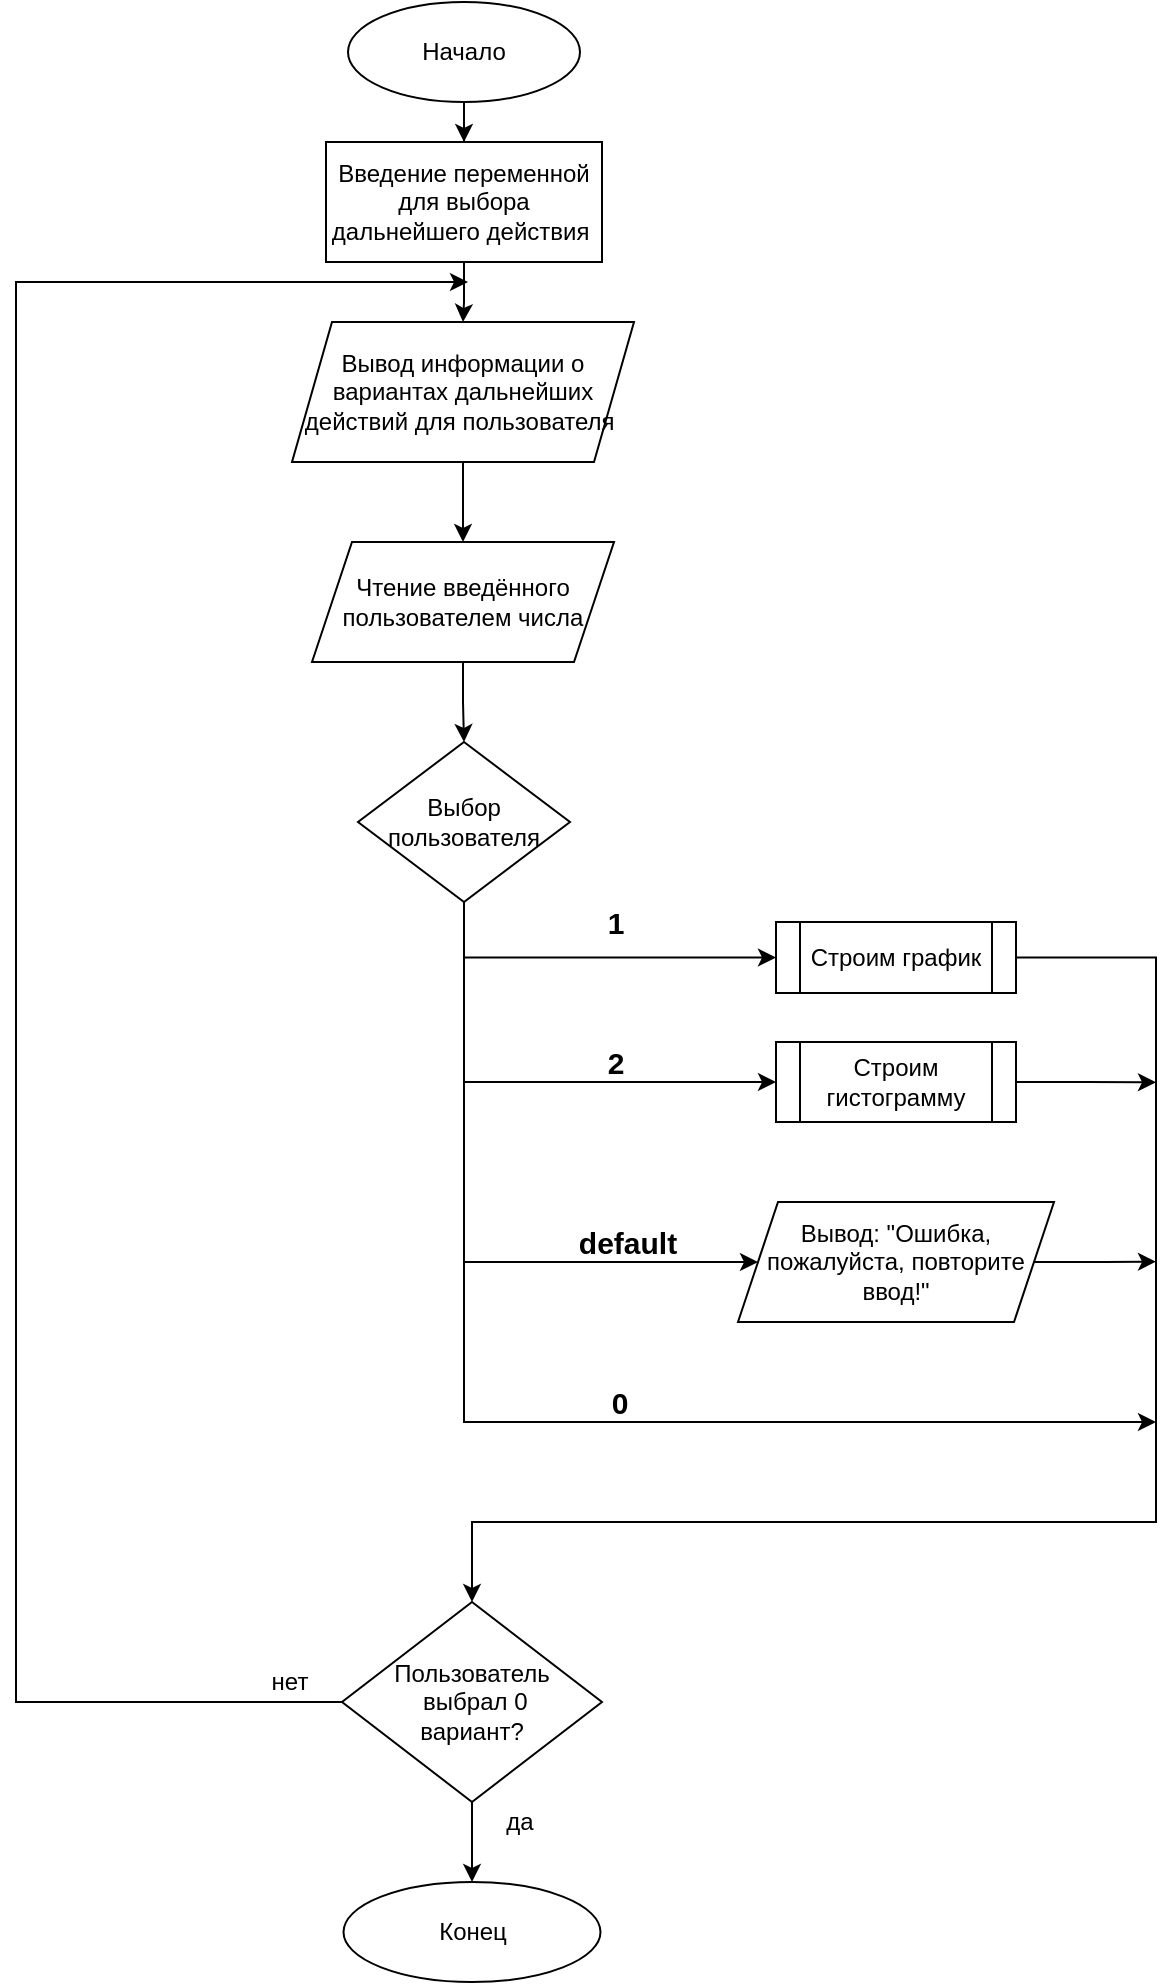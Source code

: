 <mxfile version="14.1.8" type="device" pages="6"><diagram id="IeWS52FwlsB363FvRsKX" name="Main"><mxGraphModel dx="621" dy="461" grid="1" gridSize="10" guides="1" tooltips="1" connect="1" arrows="1" fold="1" page="1" pageScale="1" pageWidth="827" pageHeight="1169" math="0" shadow="0"><root><mxCell id="0"/><mxCell id="1" parent="0"/><mxCell id="RWAlxut9dfobYp3LVIFo-3" value="" style="edgeStyle=orthogonalEdgeStyle;rounded=0;orthogonalLoop=1;jettySize=auto;html=1;" parent="1" source="RWAlxut9dfobYp3LVIFo-1" target="RWAlxut9dfobYp3LVIFo-2" edge="1"><mxGeometry relative="1" as="geometry"/></mxCell><mxCell id="RWAlxut9dfobYp3LVIFo-1" value="Начало" style="ellipse;whiteSpace=wrap;html=1;" parent="1" vertex="1"><mxGeometry x="356" width="116" height="50" as="geometry"/></mxCell><mxCell id="RWAlxut9dfobYp3LVIFo-5" value="" style="edgeStyle=orthogonalEdgeStyle;rounded=0;orthogonalLoop=1;jettySize=auto;html=1;" parent="1" source="RWAlxut9dfobYp3LVIFo-2" target="RWAlxut9dfobYp3LVIFo-4" edge="1"><mxGeometry relative="1" as="geometry"/></mxCell><mxCell id="RWAlxut9dfobYp3LVIFo-2" value="Введение переменной для выбора дальнейшего действия&amp;nbsp;" style="whiteSpace=wrap;html=1;" parent="1" vertex="1"><mxGeometry x="345" y="70" width="138" height="60" as="geometry"/></mxCell><mxCell id="InG18ZWJbtkFOczXWGUZ-1" style="edgeStyle=orthogonalEdgeStyle;rounded=0;orthogonalLoop=1;jettySize=auto;html=1;exitX=0.5;exitY=1;exitDx=0;exitDy=0;entryX=0.5;entryY=0;entryDx=0;entryDy=0;" edge="1" parent="1" source="RWAlxut9dfobYp3LVIFo-4" target="RWAlxut9dfobYp3LVIFo-6"><mxGeometry relative="1" as="geometry"/></mxCell><mxCell id="RWAlxut9dfobYp3LVIFo-4" value="Вывод информации о вариантах дальнейших действий для пользователя&amp;nbsp;" style="shape=parallelogram;perimeter=parallelogramPerimeter;whiteSpace=wrap;html=1;fixedSize=1;" parent="1" vertex="1"><mxGeometry x="328" y="160" width="171" height="70" as="geometry"/></mxCell><mxCell id="InG18ZWJbtkFOczXWGUZ-9" style="edgeStyle=orthogonalEdgeStyle;rounded=0;orthogonalLoop=1;jettySize=auto;html=1;exitX=0.5;exitY=1;exitDx=0;exitDy=0;entryX=0.5;entryY=0;entryDx=0;entryDy=0;" edge="1" parent="1" source="RWAlxut9dfobYp3LVIFo-6" target="InG18ZWJbtkFOczXWGUZ-2"><mxGeometry relative="1" as="geometry"/></mxCell><mxCell id="RWAlxut9dfobYp3LVIFo-6" value="Чтение введённого пользователем числа" style="shape=parallelogram;perimeter=parallelogramPerimeter;whiteSpace=wrap;html=1;fixedSize=1;" parent="1" vertex="1"><mxGeometry x="338" y="270" width="151" height="60" as="geometry"/></mxCell><mxCell id="InG18ZWJbtkFOczXWGUZ-8" style="edgeStyle=orthogonalEdgeStyle;rounded=0;orthogonalLoop=1;jettySize=auto;html=1;exitX=1;exitY=0.5;exitDx=0;exitDy=0;entryX=0.5;entryY=0;entryDx=0;entryDy=0;" edge="1" parent="1" source="RWAlxut9dfobYp3LVIFo-10" target="RWAlxut9dfobYp3LVIFo-21"><mxGeometry relative="1" as="geometry"><mxPoint x="760" y="540" as="targetPoint"/><Array as="points"><mxPoint x="760" y="478"/><mxPoint x="760" y="760"/><mxPoint x="418" y="760"/></Array></mxGeometry></mxCell><mxCell id="RWAlxut9dfobYp3LVIFo-10" value="Строим график" style="shape=process;whiteSpace=wrap;html=1;backgroundOutline=1;" parent="1" vertex="1"><mxGeometry x="570" y="460" width="120" height="35.5" as="geometry"/></mxCell><mxCell id="InG18ZWJbtkFOczXWGUZ-20" style="edgeStyle=orthogonalEdgeStyle;rounded=0;orthogonalLoop=1;jettySize=auto;html=1;exitX=1;exitY=0.5;exitDx=0;exitDy=0;" edge="1" parent="1" source="RWAlxut9dfobYp3LVIFo-15"><mxGeometry relative="1" as="geometry"><mxPoint x="760" y="540.143" as="targetPoint"/></mxGeometry></mxCell><mxCell id="RWAlxut9dfobYp3LVIFo-15" value="Строим гистограмму" style="shape=process;whiteSpace=wrap;html=1;backgroundOutline=1;" parent="1" vertex="1"><mxGeometry x="570" y="520" width="120" height="40" as="geometry"/></mxCell><mxCell id="InG18ZWJbtkFOczXWGUZ-19" style="edgeStyle=orthogonalEdgeStyle;rounded=0;orthogonalLoop=1;jettySize=auto;html=1;exitX=1;exitY=0.5;exitDx=0;exitDy=0;" edge="1" parent="1" source="RWAlxut9dfobYp3LVIFo-20"><mxGeometry relative="1" as="geometry"><mxPoint x="760" y="629.857" as="targetPoint"/></mxGeometry></mxCell><mxCell id="RWAlxut9dfobYp3LVIFo-20" value="Вывод: &quot;Ошибка, пожалуйста, повторите ввод!&quot;" style="shape=parallelogram;perimeter=parallelogramPerimeter;whiteSpace=wrap;html=1;fixedSize=1;" parent="1" vertex="1"><mxGeometry x="551" y="600" width="158" height="60" as="geometry"/></mxCell><mxCell id="InG18ZWJbtkFOczXWGUZ-13" style="edgeStyle=orthogonalEdgeStyle;rounded=0;orthogonalLoop=1;jettySize=auto;html=1;exitX=0.5;exitY=1;exitDx=0;exitDy=0;entryX=0.5;entryY=0;entryDx=0;entryDy=0;" edge="1" parent="1" source="RWAlxut9dfobYp3LVIFo-21" target="RWAlxut9dfobYp3LVIFo-27"><mxGeometry relative="1" as="geometry"/></mxCell><mxCell id="InG18ZWJbtkFOczXWGUZ-14" style="edgeStyle=orthogonalEdgeStyle;rounded=0;orthogonalLoop=1;jettySize=auto;html=1;exitX=0;exitY=0.5;exitDx=0;exitDy=0;" edge="1" parent="1" source="RWAlxut9dfobYp3LVIFo-21"><mxGeometry relative="1" as="geometry"><mxPoint x="416" y="140" as="targetPoint"/><Array as="points"><mxPoint x="190" y="850"/><mxPoint x="190" y="140"/></Array></mxGeometry></mxCell><mxCell id="RWAlxut9dfobYp3LVIFo-21" value="Пользователь&lt;br&gt;&amp;nbsp;выбрал 0 &lt;br&gt;вариант?" style="rhombus;whiteSpace=wrap;html=1;" parent="1" vertex="1"><mxGeometry x="353" y="800" width="130" height="100" as="geometry"/></mxCell><mxCell id="RWAlxut9dfobYp3LVIFo-27" value="Конец" style="ellipse;whiteSpace=wrap;html=1;" parent="1" vertex="1"><mxGeometry x="353.75" y="940" width="128.5" height="50" as="geometry"/></mxCell><mxCell id="InG18ZWJbtkFOczXWGUZ-3" style="edgeStyle=orthogonalEdgeStyle;rounded=0;orthogonalLoop=1;jettySize=auto;html=1;exitX=0.5;exitY=1;exitDx=0;exitDy=0;entryX=0;entryY=0.5;entryDx=0;entryDy=0;" edge="1" parent="1" source="InG18ZWJbtkFOczXWGUZ-2" target="RWAlxut9dfobYp3LVIFo-10"><mxGeometry relative="1" as="geometry"/></mxCell><mxCell id="InG18ZWJbtkFOczXWGUZ-4" style="edgeStyle=orthogonalEdgeStyle;rounded=0;orthogonalLoop=1;jettySize=auto;html=1;exitX=0.5;exitY=1;exitDx=0;exitDy=0;entryX=0;entryY=0.5;entryDx=0;entryDy=0;" edge="1" parent="1" source="InG18ZWJbtkFOczXWGUZ-2" target="RWAlxut9dfobYp3LVIFo-15"><mxGeometry relative="1" as="geometry"/></mxCell><mxCell id="InG18ZWJbtkFOczXWGUZ-5" style="edgeStyle=orthogonalEdgeStyle;rounded=0;orthogonalLoop=1;jettySize=auto;html=1;exitX=0.5;exitY=1;exitDx=0;exitDy=0;entryX=0;entryY=0.5;entryDx=0;entryDy=0;" edge="1" parent="1" source="InG18ZWJbtkFOczXWGUZ-2" target="RWAlxut9dfobYp3LVIFo-20"><mxGeometry relative="1" as="geometry"><Array as="points"><mxPoint x="414" y="630"/></Array></mxGeometry></mxCell><mxCell id="InG18ZWJbtkFOczXWGUZ-17" style="edgeStyle=orthogonalEdgeStyle;rounded=0;orthogonalLoop=1;jettySize=auto;html=1;exitX=0.5;exitY=1;exitDx=0;exitDy=0;" edge="1" parent="1" source="InG18ZWJbtkFOczXWGUZ-2"><mxGeometry relative="1" as="geometry"><mxPoint x="760" y="710" as="targetPoint"/><Array as="points"><mxPoint x="414" y="710"/><mxPoint x="760" y="710"/></Array></mxGeometry></mxCell><mxCell id="InG18ZWJbtkFOczXWGUZ-2" value="Выбор пользователя" style="rhombus;whiteSpace=wrap;html=1;" vertex="1" parent="1"><mxGeometry x="361" y="370" width="106" height="80" as="geometry"/></mxCell><mxCell id="InG18ZWJbtkFOczXWGUZ-10" value="&lt;font style=&quot;font-size: 15px&quot;&gt;&lt;b&gt;1&lt;/b&gt;&lt;/font&gt;" style="text;html=1;strokeColor=none;fillColor=none;align=center;verticalAlign=middle;whiteSpace=wrap;rounded=0;" vertex="1" parent="1"><mxGeometry x="470" y="450" width="40" height="20" as="geometry"/></mxCell><mxCell id="InG18ZWJbtkFOczXWGUZ-11" value="&lt;font style=&quot;font-size: 15px&quot;&gt;&lt;b&gt;2&lt;/b&gt;&lt;/font&gt;" style="text;html=1;strokeColor=none;fillColor=none;align=center;verticalAlign=middle;whiteSpace=wrap;rounded=0;" vertex="1" parent="1"><mxGeometry x="470" y="520" width="40" height="20" as="geometry"/></mxCell><mxCell id="InG18ZWJbtkFOczXWGUZ-12" value="&lt;font style=&quot;font-size: 15px&quot;&gt;&lt;b&gt;default&lt;/b&gt;&lt;/font&gt;" style="text;html=1;strokeColor=none;fillColor=none;align=center;verticalAlign=middle;whiteSpace=wrap;rounded=0;" vertex="1" parent="1"><mxGeometry x="476" y="610" width="40" height="20" as="geometry"/></mxCell><mxCell id="InG18ZWJbtkFOczXWGUZ-15" value="да" style="text;html=1;strokeColor=none;fillColor=none;align=center;verticalAlign=middle;whiteSpace=wrap;rounded=0;" vertex="1" parent="1"><mxGeometry x="422" y="900" width="40" height="20" as="geometry"/></mxCell><mxCell id="InG18ZWJbtkFOczXWGUZ-16" value="нет" style="text;html=1;strokeColor=none;fillColor=none;align=center;verticalAlign=middle;whiteSpace=wrap;rounded=0;" vertex="1" parent="1"><mxGeometry x="307" y="830" width="40" height="20" as="geometry"/></mxCell><mxCell id="InG18ZWJbtkFOczXWGUZ-18" value="&lt;font style=&quot;font-size: 15px&quot;&gt;&lt;b&gt;0&lt;/b&gt;&lt;/font&gt;" style="text;html=1;strokeColor=none;fillColor=none;align=center;verticalAlign=middle;whiteSpace=wrap;rounded=0;" vertex="1" parent="1"><mxGeometry x="472" y="690" width="40" height="20" as="geometry"/></mxCell></root></mxGraphModel></diagram><diagram id="1GTluCLkCYiO989mkdnR" name="f"><mxGraphModel dx="1024" dy="592" grid="1" gridSize="10" guides="1" tooltips="1" connect="1" arrows="1" fold="1" page="1" pageScale="1" pageWidth="827" pageHeight="1169" math="0" shadow="0"><root><mxCell id="jIGjPblcfsGjD8OQei94-0"/><mxCell id="jIGjPblcfsGjD8OQei94-1" parent="jIGjPblcfsGjD8OQei94-0"/><mxCell id="lL3XAQipCa6xwX9Mzr0T-2" value="" style="edgeStyle=orthogonalEdgeStyle;rounded=0;orthogonalLoop=1;jettySize=auto;html=1;" parent="jIGjPblcfsGjD8OQei94-1" source="lL3XAQipCa6xwX9Mzr0T-0" target="lL3XAQipCa6xwX9Mzr0T-1" edge="1"><mxGeometry relative="1" as="geometry"/></mxCell><mxCell id="lL3XAQipCa6xwX9Mzr0T-0" value="Начало" style="ellipse;whiteSpace=wrap;html=1;" parent="jIGjPblcfsGjD8OQei94-1" vertex="1"><mxGeometry x="354" y="10" width="116" height="50" as="geometry"/></mxCell><mxCell id="lL3XAQipCa6xwX9Mzr0T-4" value="" style="edgeStyle=orthogonalEdgeStyle;rounded=0;orthogonalLoop=1;jettySize=auto;html=1;" parent="jIGjPblcfsGjD8OQei94-1" source="lL3XAQipCa6xwX9Mzr0T-1" target="lL3XAQipCa6xwX9Mzr0T-3" edge="1"><mxGeometry relative="1" as="geometry"/></mxCell><mxCell id="lL3XAQipCa6xwX9Mzr0T-1" value="Вычисление значения функции" style="whiteSpace=wrap;html=1;" parent="jIGjPblcfsGjD8OQei94-1" vertex="1"><mxGeometry x="352" y="90" width="120" height="60" as="geometry"/></mxCell><mxCell id="lL3XAQipCa6xwX9Mzr0T-3" value="Возвращение значения функции" style="ellipse;whiteSpace=wrap;html=1;" parent="jIGjPblcfsGjD8OQei94-1" vertex="1"><mxGeometry x="353" y="180" width="118" height="50" as="geometry"/></mxCell></root></mxGraphModel></diagram><diagram id="yfm_BPI_npPBIJPraxCC" name="DrawHist"><mxGraphModel dx="1024" dy="592" grid="1" gridSize="10" guides="1" tooltips="1" connect="1" arrows="1" fold="1" page="1" pageScale="1" pageWidth="827" pageHeight="1169" math="0" shadow="0"><root><mxCell id="Jyr0W7oDn9H8hVvQICpr-0"/><mxCell id="Jyr0W7oDn9H8hVvQICpr-1" parent="Jyr0W7oDn9H8hVvQICpr-0"/><mxCell id="RCgDVy3htVFj8S7ytJrD-0" style="edgeStyle=orthogonalEdgeStyle;rounded=0;orthogonalLoop=1;jettySize=auto;html=1;exitX=0.5;exitY=1;exitDx=0;exitDy=0;entryX=0.5;entryY=0;entryDx=0;entryDy=0;" edge="1" parent="Jyr0W7oDn9H8hVvQICpr-1" source="RCgDVy3htVFj8S7ytJrD-1" target="RCgDVy3htVFj8S7ytJrD-16"><mxGeometry relative="1" as="geometry"/></mxCell><mxCell id="RCgDVy3htVFj8S7ytJrD-1" value="НАЧАЛО" style="ellipse;whiteSpace=wrap;html=1;" vertex="1" parent="Jyr0W7oDn9H8hVvQICpr-1"><mxGeometry x="351.75" y="20" width="120" height="30" as="geometry"/></mxCell><mxCell id="RCgDVy3htVFj8S7ytJrD-2" value="&lt;font style=&quot;font-size: 16px&quot;&gt;&lt;b&gt;1&lt;/b&gt;&lt;/font&gt;" style="ellipse;whiteSpace=wrap;html=1;" vertex="1" parent="Jyr0W7oDn9H8hVvQICpr-1"><mxGeometry x="395" y="640" width="39" height="40" as="geometry"/></mxCell><mxCell id="RCgDVy3htVFj8S7ytJrD-3" style="edgeStyle=orthogonalEdgeStyle;rounded=0;orthogonalLoop=1;jettySize=auto;html=1;exitX=0.5;exitY=1;exitDx=0;exitDy=0;entryX=0.5;entryY=0;entryDx=0;entryDy=0;" edge="1" parent="Jyr0W7oDn9H8hVvQICpr-1" source="RCgDVy3htVFj8S7ytJrD-4" target="RCgDVy3htVFj8S7ytJrD-6"><mxGeometry relative="1" as="geometry"/></mxCell><mxCell id="RCgDVy3htVFj8S7ytJrD-4" value="Объявление переменных для высоты,ширины и отсупов окна" style="rounded=0;whiteSpace=wrap;html=1;" vertex="1" parent="Jyr0W7oDn9H8hVvQICpr-1"><mxGeometry x="330.5" y="130" width="166" height="50" as="geometry"/></mxCell><mxCell id="RCgDVy3htVFj8S7ytJrD-5" style="edgeStyle=orthogonalEdgeStyle;rounded=0;orthogonalLoop=1;jettySize=auto;html=1;exitX=0.5;exitY=1;exitDx=0;exitDy=0;entryX=0.5;entryY=0;entryDx=0;entryDy=0;" edge="1" parent="Jyr0W7oDn9H8hVvQICpr-1" source="RCgDVy3htVFj8S7ytJrD-6" target="RCgDVy3htVFj8S7ytJrD-8"><mxGeometry relative="1" as="geometry"/></mxCell><mxCell id="RCgDVy3htVFj8S7ytJrD-6" value="Объявление переменных для количества разбиений по оси&amp;nbsp; Y" style="rounded=0;whiteSpace=wrap;html=1;" vertex="1" parent="Jyr0W7oDn9H8hVvQICpr-1"><mxGeometry x="330.5" y="200" width="166" height="50" as="geometry"/></mxCell><mxCell id="RCgDVy3htVFj8S7ytJrD-7" style="edgeStyle=orthogonalEdgeStyle;rounded=0;orthogonalLoop=1;jettySize=auto;html=1;exitX=0.5;exitY=1;exitDx=0;exitDy=0;entryX=0.5;entryY=0;entryDx=0;entryDy=0;" edge="1" parent="Jyr0W7oDn9H8hVvQICpr-1" source="RCgDVy3htVFj8S7ytJrD-8" target="RCgDVy3htVFj8S7ytJrD-10"><mxGeometry relative="1" as="geometry"/></mxCell><mxCell id="RCgDVy3htVFj8S7ytJrD-8" value="&lt;span style=&quot;font-family: &amp;#34;helvetica&amp;#34;&quot;&gt;Объявление переменной для приращения разбиения по оси Y&lt;/span&gt;" style="rounded=0;whiteSpace=wrap;html=1;" vertex="1" parent="Jyr0W7oDn9H8hVvQICpr-1"><mxGeometry x="330.5" y="270" width="166" height="50" as="geometry"/></mxCell><mxCell id="RCgDVy3htVFj8S7ytJrD-9" style="edgeStyle=orthogonalEdgeStyle;rounded=0;orthogonalLoop=1;jettySize=auto;html=1;exitX=0.5;exitY=1;exitDx=0;exitDy=0;entryX=0.5;entryY=0;entryDx=0;entryDy=0;" edge="1" parent="Jyr0W7oDn9H8hVvQICpr-1" source="RCgDVy3htVFj8S7ytJrD-10" target="RCgDVy3htVFj8S7ytJrD-12"><mxGeometry relative="1" as="geometry"/></mxCell><mxCell id="RCgDVy3htVFj8S7ytJrD-10" value="&lt;span style=&quot;font-family: &amp;#34;helvetica&amp;#34;&quot;&gt;Объявление переменных для коэффициентов масштабирования графика по оси X и Y&lt;/span&gt;" style="rounded=0;whiteSpace=wrap;html=1;" vertex="1" parent="Jyr0W7oDn9H8hVvQICpr-1"><mxGeometry x="330.5" y="340" width="166" height="60" as="geometry"/></mxCell><mxCell id="RCgDVy3htVFj8S7ytJrD-11" style="edgeStyle=orthogonalEdgeStyle;rounded=0;orthogonalLoop=1;jettySize=auto;html=1;exitX=0.5;exitY=1;exitDx=0;exitDy=0;entryX=0.5;entryY=0;entryDx=0;entryDy=0;" edge="1" parent="Jyr0W7oDn9H8hVvQICpr-1" source="RCgDVy3htVFj8S7ytJrD-12" target="RCgDVy3htVFj8S7ytJrD-14"><mxGeometry relative="1" as="geometry"/></mxCell><mxCell id="RCgDVy3htVFj8S7ytJrD-12" value="Объявление переменных-буфферов для текста и вычислений" style="rounded=0;whiteSpace=wrap;html=1;" vertex="1" parent="Jyr0W7oDn9H8hVvQICpr-1"><mxGeometry x="329" y="420" width="169" height="60" as="geometry"/></mxCell><mxCell id="RCgDVy3htVFj8S7ytJrD-13" style="edgeStyle=orthogonalEdgeStyle;rounded=0;orthogonalLoop=1;jettySize=auto;html=1;exitX=0.5;exitY=1;exitDx=0;exitDy=0;entryX=0.5;entryY=0;entryDx=0;entryDy=0;" edge="1" parent="Jyr0W7oDn9H8hVvQICpr-1" source="RCgDVy3htVFj8S7ytJrD-14"><mxGeometry relative="1" as="geometry"><mxPoint x="414" y="570" as="targetPoint"/></mxGeometry></mxCell><mxCell id="RCgDVy3htVFj8S7ytJrD-14" value="Объявление переменной для итерации по циклу" style="rounded=0;whiteSpace=wrap;html=1;" vertex="1" parent="Jyr0W7oDn9H8hVvQICpr-1"><mxGeometry x="328.5" y="500" width="170" height="50" as="geometry"/></mxCell><mxCell id="RCgDVy3htVFj8S7ytJrD-15" style="edgeStyle=orthogonalEdgeStyle;rounded=0;orthogonalLoop=1;jettySize=auto;html=1;exitX=0.5;exitY=1;exitDx=0;exitDy=0;entryX=0.5;entryY=0;entryDx=0;entryDy=0;" edge="1" parent="Jyr0W7oDn9H8hVvQICpr-1" source="RCgDVy3htVFj8S7ytJrD-16" target="RCgDVy3htVFj8S7ytJrD-4"><mxGeometry relative="1" as="geometry"/></mxCell><mxCell id="RCgDVy3htVFj8S7ytJrD-16" value="Объявление переменных для координат" style="rounded=0;whiteSpace=wrap;html=1;" vertex="1" parent="Jyr0W7oDn9H8hVvQICpr-1"><mxGeometry x="327" y="70" width="169.5" height="40" as="geometry"/></mxCell><mxCell id="RCgDVy3htVFj8S7ytJrD-18" style="edgeStyle=orthogonalEdgeStyle;rounded=0;orthogonalLoop=1;jettySize=auto;html=1;exitX=0.5;exitY=1;exitDx=0;exitDy=0;entryX=0.5;entryY=0;entryDx=0;entryDy=0;" edge="1" parent="Jyr0W7oDn9H8hVvQICpr-1" source="RCgDVy3htVFj8S7ytJrD-17" target="RCgDVy3htVFj8S7ytJrD-2"><mxGeometry relative="1" as="geometry"/></mxCell><mxCell id="RCgDVy3htVFj8S7ytJrD-17" value="Объявление размера столбиков гистограммы" style="rounded=0;whiteSpace=wrap;html=1;" vertex="1" parent="Jyr0W7oDn9H8hVvQICpr-1"><mxGeometry x="329" y="570" width="171" height="50" as="geometry"/></mxCell></root></mxGraphModel></diagram><diagram id="wot0ejuJyVf2shA_vA8W" name="DrawHist2"><mxGraphModel dx="1024" dy="1761" grid="1" gridSize="10" guides="1" tooltips="1" connect="1" arrows="1" fold="1" page="1" pageScale="1" pageWidth="827" pageHeight="1169" math="0" shadow="0"><root><mxCell id="MryLKvH0TrUjFzeJX3Bu-0"/><mxCell id="MryLKvH0TrUjFzeJX3Bu-1" parent="MryLKvH0TrUjFzeJX3Bu-0"/><mxCell id="zcWXjGrYVcOhrhJJkJJA-0" style="edgeStyle=orthogonalEdgeStyle;rounded=0;orthogonalLoop=1;jettySize=auto;html=1;exitX=0.5;exitY=1;exitDx=0;exitDy=0;entryX=0.5;entryY=0;entryDx=0;entryDy=0;" edge="1" parent="MryLKvH0TrUjFzeJX3Bu-1" source="zcWXjGrYVcOhrhJJkJJA-1" target="zcWXjGrYVcOhrhJJkJJA-3"><mxGeometry relative="1" as="geometry"/></mxCell><mxCell id="zcWXjGrYVcOhrhJJkJJA-1" value="Рисуем оси X И Y" style="rounded=0;whiteSpace=wrap;html=1;" vertex="1" parent="MryLKvH0TrUjFzeJX3Bu-1"><mxGeometry x="329.5" y="-1100" width="171" height="30" as="geometry"/></mxCell><mxCell id="zcWXjGrYVcOhrhJJkJJA-2" style="edgeStyle=orthogonalEdgeStyle;rounded=0;orthogonalLoop=1;jettySize=auto;html=1;exitX=0.5;exitY=1;exitDx=0;exitDy=0;entryX=0.5;entryY=0;entryDx=0;entryDy=0;" edge="1" parent="MryLKvH0TrUjFzeJX3Bu-1" source="zcWXjGrYVcOhrhJJkJJA-3" target="zcWXjGrYVcOhrhJJkJJA-5"><mxGeometry relative="1" as="geometry"/></mxCell><mxCell id="zcWXjGrYVcOhrhJJkJJA-3" value="Рисуем стрелки у оси X и Y" style="rounded=0;whiteSpace=wrap;html=1;" vertex="1" parent="MryLKvH0TrUjFzeJX3Bu-1"><mxGeometry x="329.5" y="-1050" width="170" height="30" as="geometry"/></mxCell><mxCell id="zcWXjGrYVcOhrhJJkJJA-4" style="edgeStyle=orthogonalEdgeStyle;rounded=0;orthogonalLoop=1;jettySize=auto;html=1;exitX=0.5;exitY=1;exitDx=0;exitDy=0;entryX=0.5;entryY=0;entryDx=0;entryDy=0;" edge="1" parent="MryLKvH0TrUjFzeJX3Bu-1" source="zcWXjGrYVcOhrhJJkJJA-5" target="zcWXjGrYVcOhrhJJkJJA-7"><mxGeometry relative="1" as="geometry"/></mxCell><mxCell id="zcWXjGrYVcOhrhJJkJJA-5" value="Рисуем надписи у оси X и Y" style="rounded=0;whiteSpace=wrap;html=1;" vertex="1" parent="MryLKvH0TrUjFzeJX3Bu-1"><mxGeometry x="328.5" y="-1000" width="170" height="30" as="geometry"/></mxCell><mxCell id="zcWXjGrYVcOhrhJJkJJA-30" style="edgeStyle=orthogonalEdgeStyle;rounded=0;orthogonalLoop=1;jettySize=auto;html=1;exitX=0.5;exitY=1;exitDx=0;exitDy=0;entryX=0.5;entryY=0;entryDx=0;entryDy=0;" edge="1" parent="MryLKvH0TrUjFzeJX3Bu-1" source="zcWXjGrYVcOhrhJJkJJA-7" target="zcWXjGrYVcOhrhJJkJJA-28"><mxGeometry relative="1" as="geometry"/></mxCell><mxCell id="zcWXjGrYVcOhrhJJkJJA-7" value="Вычисляем коэффициент масштабирования по оси X&amp;amp;Y" style="rounded=0;whiteSpace=wrap;html=1;" vertex="1" parent="MryLKvH0TrUjFzeJX3Bu-1"><mxGeometry x="327" y="-950" width="173" height="40" as="geometry"/></mxCell><mxCell id="zcWXjGrYVcOhrhJJkJJA-8" style="edgeStyle=orthogonalEdgeStyle;rounded=0;orthogonalLoop=1;jettySize=auto;html=1;exitX=0.5;exitY=1;exitDx=0;exitDy=0;entryX=0.5;entryY=0;entryDx=0;entryDy=0;" edge="1" parent="MryLKvH0TrUjFzeJX3Bu-1" source="zcWXjGrYVcOhrhJJkJJA-9" target="zcWXjGrYVcOhrhJJkJJA-1"><mxGeometry relative="1" as="geometry"/></mxCell><mxCell id="zcWXjGrYVcOhrhJJkJJA-9" value="&lt;font style=&quot;font-size: 16px&quot;&gt;&lt;b&gt;1&lt;/b&gt;&lt;/font&gt;" style="ellipse;whiteSpace=wrap;html=1;" vertex="1" parent="MryLKvH0TrUjFzeJX3Bu-1"><mxGeometry x="395" y="-1160" width="39" height="40" as="geometry"/></mxCell><mxCell id="zcWXjGrYVcOhrhJJkJJA-10" style="edgeStyle=orthogonalEdgeStyle;rounded=0;orthogonalLoop=1;jettySize=auto;html=1;exitX=0.5;exitY=1;exitDx=0;exitDy=0;entryX=0.5;entryY=0;entryDx=0;entryDy=0;" edge="1" parent="MryLKvH0TrUjFzeJX3Bu-1" source="zcWXjGrYVcOhrhJJkJJA-11" target="zcWXjGrYVcOhrhJJkJJA-15"><mxGeometry relative="1" as="geometry"/></mxCell><mxCell id="zcWXjGrYVcOhrhJJkJJA-11" value="Выводим масштаб у оси X и Y" style="rounded=0;whiteSpace=wrap;html=1;" vertex="1" parent="MryLKvH0TrUjFzeJX3Bu-1"><mxGeometry x="329" y="-830" width="171" height="40" as="geometry"/></mxCell><mxCell id="zcWXjGrYVcOhrhJJkJJA-12" style="edgeStyle=orthogonalEdgeStyle;rounded=0;orthogonalLoop=1;jettySize=auto;html=1;exitX=0.5;exitY=1;exitDx=0;exitDy=0;entryX=0.5;entryY=0;entryDx=0;entryDy=0;" edge="1" parent="MryLKvH0TrUjFzeJX3Bu-1" source="zcWXjGrYVcOhrhJJkJJA-13" target="zcWXjGrYVcOhrhJJkJJA-18"><mxGeometry relative="1" as="geometry"/></mxCell><mxCell id="zcWXjGrYVcOhrhJJkJJA-13" value="Переносим перо на первую высчитанную точку" style="rounded=0;whiteSpace=wrap;html=1;" vertex="1" parent="MryLKvH0TrUjFzeJX3Bu-1"><mxGeometry x="327" y="-710" width="170" height="50" as="geometry"/></mxCell><mxCell id="zcWXjGrYVcOhrhJJkJJA-14" style="edgeStyle=orthogonalEdgeStyle;rounded=0;orthogonalLoop=1;jettySize=auto;html=1;exitX=0.5;exitY=1;exitDx=0;exitDy=0;entryX=0.5;entryY=0;entryDx=0;entryDy=0;" edge="1" parent="MryLKvH0TrUjFzeJX3Bu-1" source="zcWXjGrYVcOhrhJJkJJA-15" target="zcWXjGrYVcOhrhJJkJJA-13"><mxGeometry relative="1" as="geometry"/></mxCell><mxCell id="zcWXjGrYVcOhrhJJkJJA-15" value="Считаем координаты первой точки" style="rounded=0;whiteSpace=wrap;html=1;" vertex="1" parent="MryLKvH0TrUjFzeJX3Bu-1"><mxGeometry x="329.5" y="-770" width="170.5" height="40" as="geometry"/></mxCell><mxCell id="zcWXjGrYVcOhrhJJkJJA-16" style="edgeStyle=orthogonalEdgeStyle;rounded=0;orthogonalLoop=1;jettySize=auto;html=1;exitX=0.5;exitY=1;exitDx=0;exitDy=0;entryX=0.5;entryY=0;entryDx=0;entryDy=0;" edge="1" parent="MryLKvH0TrUjFzeJX3Bu-1" source="zcWXjGrYVcOhrhJJkJJA-18"><mxGeometry relative="1" as="geometry"><mxPoint x="415" y="-530" as="targetPoint"/></mxGeometry></mxCell><mxCell id="zcWXjGrYVcOhrhJJkJJA-17" style="edgeStyle=orthogonalEdgeStyle;rounded=0;orthogonalLoop=1;jettySize=auto;html=1;exitX=1;exitY=0.5;exitDx=0;exitDy=0;entryX=0;entryY=0.5;entryDx=0;entryDy=0;" edge="1" parent="MryLKvH0TrUjFzeJX3Bu-1" source="zcWXjGrYVcOhrhJJkJJA-18" target="zcWXjGrYVcOhrhJJkJJA-24"><mxGeometry relative="1" as="geometry"/></mxCell><mxCell id="zcWXjGrYVcOhrhJJkJJA-18" value="Достигли границ отрезка?" style="rhombus;whiteSpace=wrap;html=1;" vertex="1" parent="MryLKvH0TrUjFzeJX3Bu-1"><mxGeometry x="372.5" y="-630" width="85" height="80" as="geometry"/></mxCell><mxCell id="zcWXjGrYVcOhrhJJkJJA-19" style="edgeStyle=orthogonalEdgeStyle;rounded=0;orthogonalLoop=1;jettySize=auto;html=1;exitX=0.5;exitY=1;exitDx=0;exitDy=0;entryX=0.5;entryY=0;entryDx=0;entryDy=0;" edge="1" parent="MryLKvH0TrUjFzeJX3Bu-1" target="zcWXjGrYVcOhrhJJkJJA-21"><mxGeometry relative="1" as="geometry"><mxPoint x="415" y="-490" as="sourcePoint"/></mxGeometry></mxCell><mxCell id="zcWXjGrYVcOhrhJJkJJA-20" style="edgeStyle=orthogonalEdgeStyle;rounded=0;orthogonalLoop=1;jettySize=auto;html=1;exitX=0.5;exitY=1;exitDx=0;exitDy=0;entryX=0.5;entryY=0;entryDx=0;entryDy=0;" edge="1" parent="MryLKvH0TrUjFzeJX3Bu-1" source="zcWXjGrYVcOhrhJJkJJA-21" target="zcWXjGrYVcOhrhJJkJJA-23"><mxGeometry relative="1" as="geometry"/></mxCell><mxCell id="zcWXjGrYVcOhrhJJkJJA-32" style="edgeStyle=orthogonalEdgeStyle;rounded=0;orthogonalLoop=1;jettySize=auto;html=1;exitX=0.5;exitY=1;exitDx=0;exitDy=0;entryX=0.5;entryY=0;entryDx=0;entryDy=0;" edge="1" parent="MryLKvH0TrUjFzeJX3Bu-1" source="zcWXjGrYVcOhrhJJkJJA-21" target="zcWXjGrYVcOhrhJJkJJA-31"><mxGeometry relative="1" as="geometry"/></mxCell><mxCell id="zcWXjGrYVcOhrhJJkJJA-21" value="Рисуем столбец гистограммы" style="rounded=0;whiteSpace=wrap;html=1;" vertex="1" parent="MryLKvH0TrUjFzeJX3Bu-1"><mxGeometry x="355" y="-470" width="120" height="50" as="geometry"/></mxCell><mxCell id="zcWXjGrYVcOhrhJJkJJA-22" style="edgeStyle=orthogonalEdgeStyle;rounded=0;orthogonalLoop=1;jettySize=auto;html=1;exitX=0.5;exitY=1;exitDx=0;exitDy=0;" edge="1" parent="MryLKvH0TrUjFzeJX3Bu-1" source="zcWXjGrYVcOhrhJJkJJA-23"><mxGeometry relative="1" as="geometry"><mxPoint x="415" y="-650" as="targetPoint"/><Array as="points"><mxPoint x="415" y="-240"/><mxPoint x="300" y="-240"/><mxPoint x="300" y="-650"/></Array></mxGeometry></mxCell><mxCell id="zcWXjGrYVcOhrhJJkJJA-23" value="Увеличиваем координату x на размер приращения" style="rounded=0;whiteSpace=wrap;html=1;" vertex="1" parent="MryLKvH0TrUjFzeJX3Bu-1"><mxGeometry x="355" y="-320" width="120" height="60" as="geometry"/></mxCell><mxCell id="zcWXjGrYVcOhrhJJkJJA-24" value="КОНЕЦ" style="ellipse;whiteSpace=wrap;html=1;" vertex="1" parent="MryLKvH0TrUjFzeJX3Bu-1"><mxGeometry x="600" y="-610" width="120" height="40" as="geometry"/></mxCell><mxCell id="zcWXjGrYVcOhrhJJkJJA-25" value="нет" style="text;html=1;strokeColor=none;fillColor=none;align=center;verticalAlign=middle;whiteSpace=wrap;rounded=0;" vertex="1" parent="MryLKvH0TrUjFzeJX3Bu-1"><mxGeometry x="434" y="-550" width="40" height="20" as="geometry"/></mxCell><mxCell id="zcWXjGrYVcOhrhJJkJJA-26" value="да" style="text;html=1;strokeColor=none;fillColor=none;align=center;verticalAlign=middle;whiteSpace=wrap;rounded=0;" vertex="1" parent="MryLKvH0TrUjFzeJX3Bu-1"><mxGeometry x="470" y="-620" width="40" height="20" as="geometry"/></mxCell><mxCell id="zcWXjGrYVcOhrhJJkJJA-27" value="&lt;span&gt;Высчитываем координату по Y&lt;/span&gt;" style="shape=process;whiteSpace=wrap;html=1;backgroundOutline=1;" vertex="1" parent="MryLKvH0TrUjFzeJX3Bu-1"><mxGeometry x="355" y="-530" width="120" height="40" as="geometry"/></mxCell><mxCell id="zcWXjGrYVcOhrhJJkJJA-29" style="edgeStyle=orthogonalEdgeStyle;rounded=0;orthogonalLoop=1;jettySize=auto;html=1;exitX=0.5;exitY=1;exitDx=0;exitDy=0;entryX=0.5;entryY=0;entryDx=0;entryDy=0;" edge="1" parent="MryLKvH0TrUjFzeJX3Bu-1" source="zcWXjGrYVcOhrhJJkJJA-28" target="zcWXjGrYVcOhrhJJkJJA-11"><mxGeometry relative="1" as="geometry"/></mxCell><mxCell id="zcWXjGrYVcOhrhJJkJJA-28" value="Вычисляем размер столбцов гистограммы" style="rounded=0;whiteSpace=wrap;html=1;" vertex="1" parent="MryLKvH0TrUjFzeJX3Bu-1"><mxGeometry x="328.5" y="-890" width="171.5" height="40" as="geometry"/></mxCell><mxCell id="zcWXjGrYVcOhrhJJkJJA-31" value="Выводим значение функции около столбца" style="rounded=0;whiteSpace=wrap;html=1;" vertex="1" parent="MryLKvH0TrUjFzeJX3Bu-1"><mxGeometry x="355" y="-390" width="120" height="50" as="geometry"/></mxCell></root></mxGraphModel></diagram><diagram id="l4MjYdwi3XY3dvbChPuk" name="DrawGraf"><mxGraphModel dx="1024" dy="592" grid="1" gridSize="10" guides="1" tooltips="1" connect="1" arrows="1" fold="1" page="1" pageScale="1" pageWidth="827" pageHeight="1169" math="0" shadow="0"><root><mxCell id="p-OFwvFuDqlLRmJ7o2EQ-0"/><mxCell id="p-OFwvFuDqlLRmJ7o2EQ-1" parent="p-OFwvFuDqlLRmJ7o2EQ-0"/><mxCell id="3PaFsJ6mwR2wX2fLqsQG-2" style="edgeStyle=orthogonalEdgeStyle;rounded=0;orthogonalLoop=1;jettySize=auto;html=1;exitX=0.5;exitY=1;exitDx=0;exitDy=0;entryX=0.5;entryY=0;entryDx=0;entryDy=0;" edge="1" parent="p-OFwvFuDqlLRmJ7o2EQ-1" source="p-OFwvFuDqlLRmJ7o2EQ-4" target="3PaFsJ6mwR2wX2fLqsQG-0"><mxGeometry relative="1" as="geometry"/></mxCell><mxCell id="p-OFwvFuDqlLRmJ7o2EQ-4" value="НАЧАЛО" style="ellipse;whiteSpace=wrap;html=1;" vertex="1" parent="p-OFwvFuDqlLRmJ7o2EQ-1"><mxGeometry x="351.75" y="20" width="120" height="30" as="geometry"/></mxCell><mxCell id="p-OFwvFuDqlLRmJ7o2EQ-15" value="&lt;font style=&quot;font-size: 16px&quot;&gt;&lt;b&gt;1&lt;/b&gt;&lt;/font&gt;" style="ellipse;whiteSpace=wrap;html=1;" vertex="1" parent="p-OFwvFuDqlLRmJ7o2EQ-1"><mxGeometry x="394" y="570" width="39" height="40" as="geometry"/></mxCell><mxCell id="p-OFwvFuDqlLRmJ7o2EQ-16" style="edgeStyle=orthogonalEdgeStyle;rounded=0;orthogonalLoop=1;jettySize=auto;html=1;exitX=0.5;exitY=1;exitDx=0;exitDy=0;entryX=0.5;entryY=0;entryDx=0;entryDy=0;" edge="1" parent="p-OFwvFuDqlLRmJ7o2EQ-1" source="p-OFwvFuDqlLRmJ7o2EQ-17" target="p-OFwvFuDqlLRmJ7o2EQ-19"><mxGeometry relative="1" as="geometry"/></mxCell><mxCell id="p-OFwvFuDqlLRmJ7o2EQ-17" value="Объявление переменных для высоты,ширины и отсупов окна" style="rounded=0;whiteSpace=wrap;html=1;" vertex="1" parent="p-OFwvFuDqlLRmJ7o2EQ-1"><mxGeometry x="330.5" y="130" width="166" height="50" as="geometry"/></mxCell><mxCell id="p-OFwvFuDqlLRmJ7o2EQ-18" style="edgeStyle=orthogonalEdgeStyle;rounded=0;orthogonalLoop=1;jettySize=auto;html=1;exitX=0.5;exitY=1;exitDx=0;exitDy=0;entryX=0.5;entryY=0;entryDx=0;entryDy=0;" edge="1" parent="p-OFwvFuDqlLRmJ7o2EQ-1" source="p-OFwvFuDqlLRmJ7o2EQ-19" target="p-OFwvFuDqlLRmJ7o2EQ-21"><mxGeometry relative="1" as="geometry"/></mxCell><mxCell id="p-OFwvFuDqlLRmJ7o2EQ-19" value="Объявление переменных для количества разбиений по оси X и Y" style="rounded=0;whiteSpace=wrap;html=1;" vertex="1" parent="p-OFwvFuDqlLRmJ7o2EQ-1"><mxGeometry x="330.5" y="200" width="166" height="50" as="geometry"/></mxCell><mxCell id="p-OFwvFuDqlLRmJ7o2EQ-20" style="edgeStyle=orthogonalEdgeStyle;rounded=0;orthogonalLoop=1;jettySize=auto;html=1;exitX=0.5;exitY=1;exitDx=0;exitDy=0;entryX=0.5;entryY=0;entryDx=0;entryDy=0;" edge="1" parent="p-OFwvFuDqlLRmJ7o2EQ-1" source="p-OFwvFuDqlLRmJ7o2EQ-21" target="p-OFwvFuDqlLRmJ7o2EQ-23"><mxGeometry relative="1" as="geometry"/></mxCell><mxCell id="p-OFwvFuDqlLRmJ7o2EQ-21" value="&lt;span style=&quot;font-family: &amp;#34;helvetica&amp;#34;&quot;&gt;Объявление переменной для приращения разбиения по оси Y&lt;/span&gt;" style="rounded=0;whiteSpace=wrap;html=1;" vertex="1" parent="p-OFwvFuDqlLRmJ7o2EQ-1"><mxGeometry x="330.5" y="270" width="166" height="50" as="geometry"/></mxCell><mxCell id="p-OFwvFuDqlLRmJ7o2EQ-22" style="edgeStyle=orthogonalEdgeStyle;rounded=0;orthogonalLoop=1;jettySize=auto;html=1;exitX=0.5;exitY=1;exitDx=0;exitDy=0;entryX=0.5;entryY=0;entryDx=0;entryDy=0;" edge="1" parent="p-OFwvFuDqlLRmJ7o2EQ-1" source="p-OFwvFuDqlLRmJ7o2EQ-23" target="p-OFwvFuDqlLRmJ7o2EQ-25"><mxGeometry relative="1" as="geometry"/></mxCell><mxCell id="p-OFwvFuDqlLRmJ7o2EQ-23" value="&lt;span style=&quot;font-family: &amp;#34;helvetica&amp;#34;&quot;&gt;Объявление переменных для коэффициентов масштабирования графика по оси X и Y&lt;/span&gt;" style="rounded=0;whiteSpace=wrap;html=1;" vertex="1" parent="p-OFwvFuDqlLRmJ7o2EQ-1"><mxGeometry x="330.5" y="340" width="166" height="60" as="geometry"/></mxCell><mxCell id="p-OFwvFuDqlLRmJ7o2EQ-24" style="edgeStyle=orthogonalEdgeStyle;rounded=0;orthogonalLoop=1;jettySize=auto;html=1;exitX=0.5;exitY=1;exitDx=0;exitDy=0;entryX=0.5;entryY=0;entryDx=0;entryDy=0;" edge="1" parent="p-OFwvFuDqlLRmJ7o2EQ-1" source="p-OFwvFuDqlLRmJ7o2EQ-25" target="p-OFwvFuDqlLRmJ7o2EQ-27"><mxGeometry relative="1" as="geometry"/></mxCell><mxCell id="p-OFwvFuDqlLRmJ7o2EQ-25" value="Объявление переменных-буфферов для текста и вычислений" style="rounded=0;whiteSpace=wrap;html=1;" vertex="1" parent="p-OFwvFuDqlLRmJ7o2EQ-1"><mxGeometry x="329" y="420" width="169" height="60" as="geometry"/></mxCell><mxCell id="p-OFwvFuDqlLRmJ7o2EQ-26" style="edgeStyle=orthogonalEdgeStyle;rounded=0;orthogonalLoop=1;jettySize=auto;html=1;exitX=0.5;exitY=1;exitDx=0;exitDy=0;entryX=0.5;entryY=0;entryDx=0;entryDy=0;" edge="1" parent="p-OFwvFuDqlLRmJ7o2EQ-1" source="p-OFwvFuDqlLRmJ7o2EQ-27"><mxGeometry relative="1" as="geometry"><mxPoint x="414" y="570" as="targetPoint"/></mxGeometry></mxCell><mxCell id="p-OFwvFuDqlLRmJ7o2EQ-27" value="Объявление переменной для итерации по циклу" style="rounded=0;whiteSpace=wrap;html=1;" vertex="1" parent="p-OFwvFuDqlLRmJ7o2EQ-1"><mxGeometry x="328.5" y="500" width="170" height="50" as="geometry"/></mxCell><mxCell id="3PaFsJ6mwR2wX2fLqsQG-1" style="edgeStyle=orthogonalEdgeStyle;rounded=0;orthogonalLoop=1;jettySize=auto;html=1;exitX=0.5;exitY=1;exitDx=0;exitDy=0;entryX=0.5;entryY=0;entryDx=0;entryDy=0;" edge="1" parent="p-OFwvFuDqlLRmJ7o2EQ-1" source="3PaFsJ6mwR2wX2fLqsQG-0" target="p-OFwvFuDqlLRmJ7o2EQ-17"><mxGeometry relative="1" as="geometry"/></mxCell><mxCell id="3PaFsJ6mwR2wX2fLqsQG-0" value="Объявление переменных для координат" style="rounded=0;whiteSpace=wrap;html=1;" vertex="1" parent="p-OFwvFuDqlLRmJ7o2EQ-1"><mxGeometry x="327" y="70" width="169.5" height="40" as="geometry"/></mxCell></root></mxGraphModel></diagram><diagram id="EkcAiS1yWSpgBYnrt3J7" name="DrawGraf2"><mxGraphModel dx="1024" dy="1761" grid="1" gridSize="10" guides="1" tooltips="1" connect="1" arrows="1" fold="1" page="1" pageScale="1" pageWidth="827" pageHeight="1169" math="0" shadow="0"><root><mxCell id="6JNgVqVJHiggHa82pQ7n-0"/><mxCell id="6JNgVqVJHiggHa82pQ7n-1" parent="6JNgVqVJHiggHa82pQ7n-0"/><mxCell id="6JNgVqVJHiggHa82pQ7n-2" style="edgeStyle=orthogonalEdgeStyle;rounded=0;orthogonalLoop=1;jettySize=auto;html=1;exitX=0.5;exitY=1;exitDx=0;exitDy=0;entryX=0.5;entryY=0;entryDx=0;entryDy=0;" edge="1" parent="6JNgVqVJHiggHa82pQ7n-1" source="6JNgVqVJHiggHa82pQ7n-3" target="6JNgVqVJHiggHa82pQ7n-5"><mxGeometry relative="1" as="geometry"/></mxCell><mxCell id="6JNgVqVJHiggHa82pQ7n-3" value="Рисуем оси X И Y" style="rounded=0;whiteSpace=wrap;html=1;" vertex="1" parent="6JNgVqVJHiggHa82pQ7n-1"><mxGeometry x="329.5" y="-1100" width="171" height="30" as="geometry"/></mxCell><mxCell id="6JNgVqVJHiggHa82pQ7n-4" style="edgeStyle=orthogonalEdgeStyle;rounded=0;orthogonalLoop=1;jettySize=auto;html=1;exitX=0.5;exitY=1;exitDx=0;exitDy=0;entryX=0.5;entryY=0;entryDx=0;entryDy=0;" edge="1" parent="6JNgVqVJHiggHa82pQ7n-1" source="6JNgVqVJHiggHa82pQ7n-5" target="6JNgVqVJHiggHa82pQ7n-7"><mxGeometry relative="1" as="geometry"/></mxCell><mxCell id="6JNgVqVJHiggHa82pQ7n-5" value="Рисуем стрелки у оси X и Y" style="rounded=0;whiteSpace=wrap;html=1;" vertex="1" parent="6JNgVqVJHiggHa82pQ7n-1"><mxGeometry x="329.5" y="-1050" width="170" height="30" as="geometry"/></mxCell><mxCell id="6JNgVqVJHiggHa82pQ7n-6" style="edgeStyle=orthogonalEdgeStyle;rounded=0;orthogonalLoop=1;jettySize=auto;html=1;exitX=0.5;exitY=1;exitDx=0;exitDy=0;entryX=0.5;entryY=0;entryDx=0;entryDy=0;" edge="1" parent="6JNgVqVJHiggHa82pQ7n-1" source="6JNgVqVJHiggHa82pQ7n-7" target="6JNgVqVJHiggHa82pQ7n-8"><mxGeometry relative="1" as="geometry"/></mxCell><mxCell id="6JNgVqVJHiggHa82pQ7n-7" value="Рисуем надписи у оси X и Y" style="rounded=0;whiteSpace=wrap;html=1;" vertex="1" parent="6JNgVqVJHiggHa82pQ7n-1"><mxGeometry x="328.5" y="-1000" width="170" height="30" as="geometry"/></mxCell><mxCell id="xgKzpt_K7IHEb7S_NI2U-3" style="edgeStyle=orthogonalEdgeStyle;rounded=0;orthogonalLoop=1;jettySize=auto;html=1;exitX=0.5;exitY=1;exitDx=0;exitDy=0;entryX=0.5;entryY=0;entryDx=0;entryDy=0;" edge="1" parent="6JNgVqVJHiggHa82pQ7n-1" source="6JNgVqVJHiggHa82pQ7n-8" target="xgKzpt_K7IHEb7S_NI2U-2"><mxGeometry relative="1" as="geometry"/></mxCell><mxCell id="6JNgVqVJHiggHa82pQ7n-8" value="Вычисляем коэффициент масштабирования по оси X&amp;amp;Y" style="rounded=0;whiteSpace=wrap;html=1;" vertex="1" parent="6JNgVqVJHiggHa82pQ7n-1"><mxGeometry x="327" y="-950" width="173" height="40" as="geometry"/></mxCell><mxCell id="xgKzpt_K7IHEb7S_NI2U-1" style="edgeStyle=orthogonalEdgeStyle;rounded=0;orthogonalLoop=1;jettySize=auto;html=1;exitX=0.5;exitY=1;exitDx=0;exitDy=0;entryX=0.5;entryY=0;entryDx=0;entryDy=0;" edge="1" parent="6JNgVqVJHiggHa82pQ7n-1" source="xgKzpt_K7IHEb7S_NI2U-0" target="6JNgVqVJHiggHa82pQ7n-3"><mxGeometry relative="1" as="geometry"/></mxCell><mxCell id="xgKzpt_K7IHEb7S_NI2U-0" value="&lt;font style=&quot;font-size: 16px&quot;&gt;&lt;b&gt;1&lt;/b&gt;&lt;/font&gt;" style="ellipse;whiteSpace=wrap;html=1;" vertex="1" parent="6JNgVqVJHiggHa82pQ7n-1"><mxGeometry x="395" y="-1160" width="39" height="40" as="geometry"/></mxCell><mxCell id="xgKzpt_K7IHEb7S_NI2U-6" style="edgeStyle=orthogonalEdgeStyle;rounded=0;orthogonalLoop=1;jettySize=auto;html=1;exitX=0.5;exitY=1;exitDx=0;exitDy=0;entryX=0.5;entryY=0;entryDx=0;entryDy=0;" edge="1" parent="6JNgVqVJHiggHa82pQ7n-1" source="xgKzpt_K7IHEb7S_NI2U-2" target="xgKzpt_K7IHEb7S_NI2U-5"><mxGeometry relative="1" as="geometry"/></mxCell><mxCell id="xgKzpt_K7IHEb7S_NI2U-2" value="Выводим масштаб у оси X и Y" style="rounded=0;whiteSpace=wrap;html=1;" vertex="1" parent="6JNgVqVJHiggHa82pQ7n-1"><mxGeometry x="329" y="-890" width="171" height="40" as="geometry"/></mxCell><mxCell id="xgKzpt_K7IHEb7S_NI2U-15" style="edgeStyle=orthogonalEdgeStyle;rounded=0;orthogonalLoop=1;jettySize=auto;html=1;exitX=0.5;exitY=1;exitDx=0;exitDy=0;entryX=0.5;entryY=0;entryDx=0;entryDy=0;" edge="1" parent="6JNgVqVJHiggHa82pQ7n-1" source="xgKzpt_K7IHEb7S_NI2U-4" target="xgKzpt_K7IHEb7S_NI2U-8"><mxGeometry relative="1" as="geometry"/></mxCell><mxCell id="xgKzpt_K7IHEb7S_NI2U-4" value="Переносим перо на первую высчитанную точку" style="rounded=0;whiteSpace=wrap;html=1;" vertex="1" parent="6JNgVqVJHiggHa82pQ7n-1"><mxGeometry x="327" y="-770" width="170" height="50" as="geometry"/></mxCell><mxCell id="xgKzpt_K7IHEb7S_NI2U-7" style="edgeStyle=orthogonalEdgeStyle;rounded=0;orthogonalLoop=1;jettySize=auto;html=1;exitX=0.5;exitY=1;exitDx=0;exitDy=0;entryX=0.5;entryY=0;entryDx=0;entryDy=0;" edge="1" parent="6JNgVqVJHiggHa82pQ7n-1" source="xgKzpt_K7IHEb7S_NI2U-5" target="xgKzpt_K7IHEb7S_NI2U-4"><mxGeometry relative="1" as="geometry"/></mxCell><mxCell id="xgKzpt_K7IHEb7S_NI2U-5" value="Считаем координаты первой точки" style="rounded=0;whiteSpace=wrap;html=1;" vertex="1" parent="6JNgVqVJHiggHa82pQ7n-1"><mxGeometry x="329.5" y="-830" width="170.5" height="40" as="geometry"/></mxCell><mxCell id="xgKzpt_K7IHEb7S_NI2U-10" style="edgeStyle=orthogonalEdgeStyle;rounded=0;orthogonalLoop=1;jettySize=auto;html=1;exitX=0.5;exitY=1;exitDx=0;exitDy=0;entryX=0.5;entryY=0;entryDx=0;entryDy=0;" edge="1" parent="6JNgVqVJHiggHa82pQ7n-1" source="xgKzpt_K7IHEb7S_NI2U-8"><mxGeometry relative="1" as="geometry"><mxPoint x="415" y="-590" as="targetPoint"/></mxGeometry></mxCell><mxCell id="xgKzpt_K7IHEb7S_NI2U-20" style="edgeStyle=orthogonalEdgeStyle;rounded=0;orthogonalLoop=1;jettySize=auto;html=1;exitX=1;exitY=0.5;exitDx=0;exitDy=0;entryX=0;entryY=0.5;entryDx=0;entryDy=0;" edge="1" parent="6JNgVqVJHiggHa82pQ7n-1" source="xgKzpt_K7IHEb7S_NI2U-8" target="xgKzpt_K7IHEb7S_NI2U-17"><mxGeometry relative="1" as="geometry"/></mxCell><mxCell id="xgKzpt_K7IHEb7S_NI2U-8" value="Достигли границ отрезка?" style="rhombus;whiteSpace=wrap;html=1;" vertex="1" parent="6JNgVqVJHiggHa82pQ7n-1"><mxGeometry x="372.5" y="-690" width="85" height="80" as="geometry"/></mxCell><mxCell id="xgKzpt_K7IHEb7S_NI2U-12" style="edgeStyle=orthogonalEdgeStyle;rounded=0;orthogonalLoop=1;jettySize=auto;html=1;exitX=0.5;exitY=1;exitDx=0;exitDy=0;entryX=0.5;entryY=0;entryDx=0;entryDy=0;" edge="1" parent="6JNgVqVJHiggHa82pQ7n-1" target="xgKzpt_K7IHEb7S_NI2U-11"><mxGeometry relative="1" as="geometry"><mxPoint x="415" y="-550" as="sourcePoint"/></mxGeometry></mxCell><mxCell id="xgKzpt_K7IHEb7S_NI2U-14" style="edgeStyle=orthogonalEdgeStyle;rounded=0;orthogonalLoop=1;jettySize=auto;html=1;exitX=0.5;exitY=1;exitDx=0;exitDy=0;entryX=0.5;entryY=0;entryDx=0;entryDy=0;" edge="1" parent="6JNgVqVJHiggHa82pQ7n-1" source="xgKzpt_K7IHEb7S_NI2U-11" target="xgKzpt_K7IHEb7S_NI2U-13"><mxGeometry relative="1" as="geometry"/></mxCell><mxCell id="xgKzpt_K7IHEb7S_NI2U-11" value="Рисуем график до высчитанной точки" style="rounded=0;whiteSpace=wrap;html=1;" vertex="1" parent="6JNgVqVJHiggHa82pQ7n-1"><mxGeometry x="355" y="-530" width="120" height="50" as="geometry"/></mxCell><mxCell id="xgKzpt_K7IHEb7S_NI2U-16" style="edgeStyle=orthogonalEdgeStyle;rounded=0;orthogonalLoop=1;jettySize=auto;html=1;exitX=0.5;exitY=1;exitDx=0;exitDy=0;" edge="1" parent="6JNgVqVJHiggHa82pQ7n-1" source="xgKzpt_K7IHEb7S_NI2U-13"><mxGeometry relative="1" as="geometry"><mxPoint x="415" y="-710" as="targetPoint"/><Array as="points"><mxPoint x="415" y="-360"/><mxPoint x="300" y="-360"/><mxPoint x="300" y="-710"/></Array></mxGeometry></mxCell><mxCell id="xgKzpt_K7IHEb7S_NI2U-13" value="Увеличиваем координату x на размер приращения" style="rounded=0;whiteSpace=wrap;html=1;" vertex="1" parent="6JNgVqVJHiggHa82pQ7n-1"><mxGeometry x="355" y="-460" width="120" height="60" as="geometry"/></mxCell><mxCell id="xgKzpt_K7IHEb7S_NI2U-17" value="КОНЕЦ" style="ellipse;whiteSpace=wrap;html=1;" vertex="1" parent="6JNgVqVJHiggHa82pQ7n-1"><mxGeometry x="600" y="-670" width="120" height="40" as="geometry"/></mxCell><mxCell id="xgKzpt_K7IHEb7S_NI2U-18" value="нет" style="text;html=1;strokeColor=none;fillColor=none;align=center;verticalAlign=middle;whiteSpace=wrap;rounded=0;" vertex="1" parent="6JNgVqVJHiggHa82pQ7n-1"><mxGeometry x="434" y="-610" width="40" height="20" as="geometry"/></mxCell><mxCell id="xgKzpt_K7IHEb7S_NI2U-19" value="да" style="text;html=1;strokeColor=none;fillColor=none;align=center;verticalAlign=middle;whiteSpace=wrap;rounded=0;" vertex="1" parent="6JNgVqVJHiggHa82pQ7n-1"><mxGeometry x="470" y="-680" width="40" height="20" as="geometry"/></mxCell><mxCell id="kqhA6X2wCGgKaUuCqamy-0" value="&lt;span&gt;Высчитываем координату по Y&lt;/span&gt;" style="shape=process;whiteSpace=wrap;html=1;backgroundOutline=1;" vertex="1" parent="6JNgVqVJHiggHa82pQ7n-1"><mxGeometry x="355" y="-590" width="120" height="40" as="geometry"/></mxCell></root></mxGraphModel></diagram></mxfile>